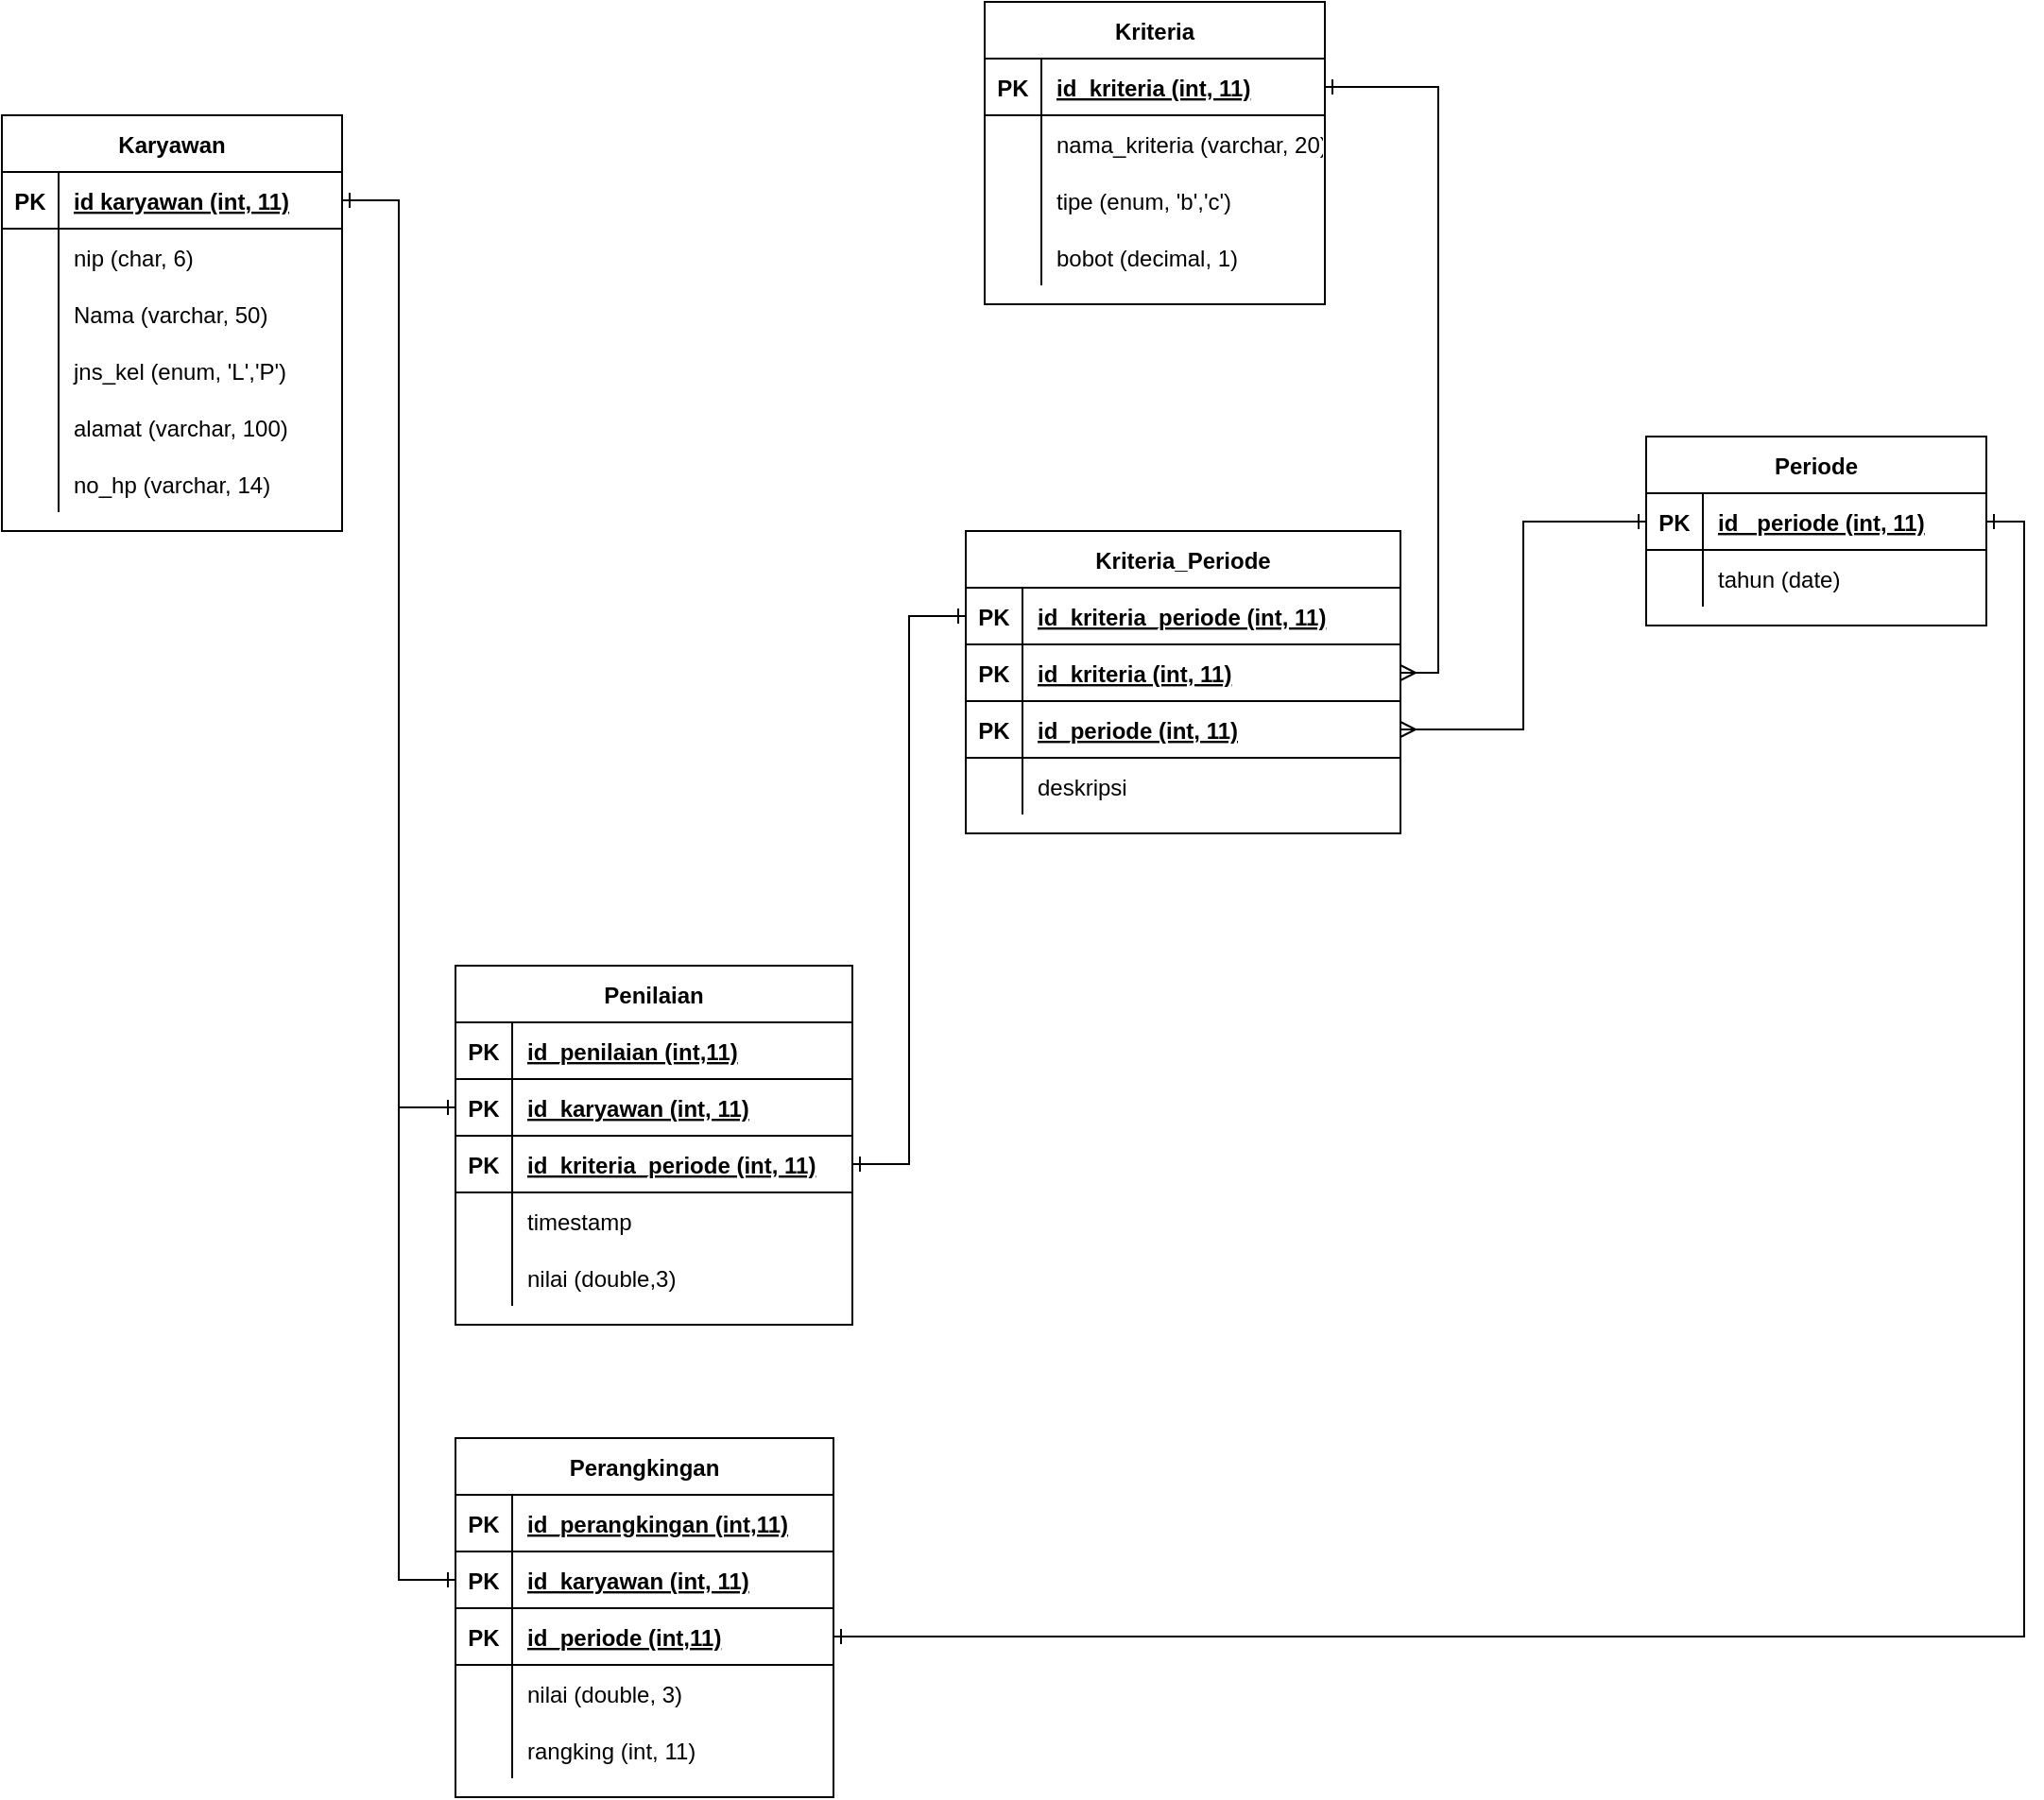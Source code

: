 <mxfile version="14.4.3" type="device"><diagram id="aFoCmQ0j9cQdpRSfNDGT" name="Page-1"><mxGraphModel dx="1696" dy="494" grid="1" gridSize="10" guides="1" tooltips="1" connect="1" arrows="1" fold="1" page="1" pageScale="1" pageWidth="850" pageHeight="1100" math="0" shadow="0"><root><mxCell id="0"/><mxCell id="1" parent="0"/><mxCell id="ROU4xK4-IpL5UofBgp7g-1" value="Karyawan" style="shape=table;startSize=30;container=1;collapsible=1;childLayout=tableLayout;fixedRows=1;rowLines=0;fontStyle=1;align=center;resizeLast=1;" parent="1" vertex="1"><mxGeometry x="-210" y="180" width="180" height="220" as="geometry"/></mxCell><mxCell id="ROU4xK4-IpL5UofBgp7g-2" value="" style="shape=partialRectangle;collapsible=0;dropTarget=0;pointerEvents=0;fillColor=none;top=0;left=0;bottom=1;right=0;points=[[0,0.5],[1,0.5]];portConstraint=eastwest;" parent="ROU4xK4-IpL5UofBgp7g-1" vertex="1"><mxGeometry y="30" width="180" height="30" as="geometry"/></mxCell><mxCell id="ROU4xK4-IpL5UofBgp7g-3" value="PK" style="shape=partialRectangle;connectable=0;fillColor=none;top=0;left=0;bottom=0;right=0;fontStyle=1;overflow=hidden;" parent="ROU4xK4-IpL5UofBgp7g-2" vertex="1"><mxGeometry width="30" height="30" as="geometry"/></mxCell><mxCell id="ROU4xK4-IpL5UofBgp7g-4" value="id karyawan (int, 11)" style="shape=partialRectangle;connectable=0;fillColor=none;top=0;left=0;bottom=0;right=0;align=left;spacingLeft=6;fontStyle=5;overflow=hidden;" parent="ROU4xK4-IpL5UofBgp7g-2" vertex="1"><mxGeometry x="30" width="150" height="30" as="geometry"/></mxCell><mxCell id="ROU4xK4-IpL5UofBgp7g-5" value="" style="shape=partialRectangle;collapsible=0;dropTarget=0;pointerEvents=0;fillColor=none;top=0;left=0;bottom=0;right=0;points=[[0,0.5],[1,0.5]];portConstraint=eastwest;" parent="ROU4xK4-IpL5UofBgp7g-1" vertex="1"><mxGeometry y="60" width="180" height="30" as="geometry"/></mxCell><mxCell id="ROU4xK4-IpL5UofBgp7g-6" value="" style="shape=partialRectangle;connectable=0;fillColor=none;top=0;left=0;bottom=0;right=0;editable=1;overflow=hidden;" parent="ROU4xK4-IpL5UofBgp7g-5" vertex="1"><mxGeometry width="30" height="30" as="geometry"/></mxCell><mxCell id="ROU4xK4-IpL5UofBgp7g-7" value="nip (char, 6)" style="shape=partialRectangle;connectable=0;fillColor=none;top=0;left=0;bottom=0;right=0;align=left;spacingLeft=6;overflow=hidden;" parent="ROU4xK4-IpL5UofBgp7g-5" vertex="1"><mxGeometry x="30" width="150" height="30" as="geometry"/></mxCell><mxCell id="ROU4xK4-IpL5UofBgp7g-8" value="" style="shape=partialRectangle;collapsible=0;dropTarget=0;pointerEvents=0;fillColor=none;top=0;left=0;bottom=0;right=0;points=[[0,0.5],[1,0.5]];portConstraint=eastwest;" parent="ROU4xK4-IpL5UofBgp7g-1" vertex="1"><mxGeometry y="90" width="180" height="30" as="geometry"/></mxCell><mxCell id="ROU4xK4-IpL5UofBgp7g-9" value="" style="shape=partialRectangle;connectable=0;fillColor=none;top=0;left=0;bottom=0;right=0;editable=1;overflow=hidden;" parent="ROU4xK4-IpL5UofBgp7g-8" vertex="1"><mxGeometry width="30" height="30" as="geometry"/></mxCell><mxCell id="ROU4xK4-IpL5UofBgp7g-10" value="Nama (varchar, 50)" style="shape=partialRectangle;connectable=0;fillColor=none;top=0;left=0;bottom=0;right=0;align=left;spacingLeft=6;overflow=hidden;" parent="ROU4xK4-IpL5UofBgp7g-8" vertex="1"><mxGeometry x="30" width="150" height="30" as="geometry"/></mxCell><mxCell id="ROU4xK4-IpL5UofBgp7g-11" value="" style="shape=partialRectangle;collapsible=0;dropTarget=0;pointerEvents=0;fillColor=none;top=0;left=0;bottom=0;right=0;points=[[0,0.5],[1,0.5]];portConstraint=eastwest;" parent="ROU4xK4-IpL5UofBgp7g-1" vertex="1"><mxGeometry y="120" width="180" height="30" as="geometry"/></mxCell><mxCell id="ROU4xK4-IpL5UofBgp7g-12" value="" style="shape=partialRectangle;connectable=0;fillColor=none;top=0;left=0;bottom=0;right=0;editable=1;overflow=hidden;" parent="ROU4xK4-IpL5UofBgp7g-11" vertex="1"><mxGeometry width="30" height="30" as="geometry"/></mxCell><mxCell id="ROU4xK4-IpL5UofBgp7g-13" value="jns_kel (enum, 'L','P')" style="shape=partialRectangle;connectable=0;fillColor=none;top=0;left=0;bottom=0;right=0;align=left;spacingLeft=6;overflow=hidden;" parent="ROU4xK4-IpL5UofBgp7g-11" vertex="1"><mxGeometry x="30" width="150" height="30" as="geometry"/></mxCell><mxCell id="ROU4xK4-IpL5UofBgp7g-14" value="" style="shape=partialRectangle;collapsible=0;dropTarget=0;pointerEvents=0;fillColor=none;top=0;left=0;bottom=0;right=0;points=[[0,0.5],[1,0.5]];portConstraint=eastwest;" parent="ROU4xK4-IpL5UofBgp7g-1" vertex="1"><mxGeometry y="150" width="180" height="30" as="geometry"/></mxCell><mxCell id="ROU4xK4-IpL5UofBgp7g-15" value="" style="shape=partialRectangle;connectable=0;fillColor=none;top=0;left=0;bottom=0;right=0;editable=1;overflow=hidden;" parent="ROU4xK4-IpL5UofBgp7g-14" vertex="1"><mxGeometry width="30" height="30" as="geometry"/></mxCell><mxCell id="ROU4xK4-IpL5UofBgp7g-16" value="alamat (varchar, 100)" style="shape=partialRectangle;connectable=0;fillColor=none;top=0;left=0;bottom=0;right=0;align=left;spacingLeft=6;overflow=hidden;" parent="ROU4xK4-IpL5UofBgp7g-14" vertex="1"><mxGeometry x="30" width="150" height="30" as="geometry"/></mxCell><mxCell id="ROU4xK4-IpL5UofBgp7g-17" value="" style="shape=partialRectangle;collapsible=0;dropTarget=0;pointerEvents=0;fillColor=none;top=0;left=0;bottom=0;right=0;points=[[0,0.5],[1,0.5]];portConstraint=eastwest;" parent="ROU4xK4-IpL5UofBgp7g-1" vertex="1"><mxGeometry y="180" width="180" height="30" as="geometry"/></mxCell><mxCell id="ROU4xK4-IpL5UofBgp7g-18" value="" style="shape=partialRectangle;connectable=0;fillColor=none;top=0;left=0;bottom=0;right=0;editable=1;overflow=hidden;" parent="ROU4xK4-IpL5UofBgp7g-17" vertex="1"><mxGeometry width="30" height="30" as="geometry"/></mxCell><mxCell id="ROU4xK4-IpL5UofBgp7g-19" value="no_hp (varchar, 14)" style="shape=partialRectangle;connectable=0;fillColor=none;top=0;left=0;bottom=0;right=0;align=left;spacingLeft=6;overflow=hidden;" parent="ROU4xK4-IpL5UofBgp7g-17" vertex="1"><mxGeometry x="30" width="150" height="30" as="geometry"/></mxCell><mxCell id="ROU4xK4-IpL5UofBgp7g-20" value="Kriteria" style="shape=table;startSize=30;container=1;collapsible=1;childLayout=tableLayout;fixedRows=1;rowLines=0;fontStyle=1;align=center;resizeLast=1;" parent="1" vertex="1"><mxGeometry x="310" y="120" width="180" height="160" as="geometry"/></mxCell><mxCell id="ROU4xK4-IpL5UofBgp7g-21" value="" style="shape=partialRectangle;collapsible=0;dropTarget=0;pointerEvents=0;fillColor=none;top=0;left=0;bottom=1;right=0;points=[[0,0.5],[1,0.5]];portConstraint=eastwest;" parent="ROU4xK4-IpL5UofBgp7g-20" vertex="1"><mxGeometry y="30" width="180" height="30" as="geometry"/></mxCell><mxCell id="ROU4xK4-IpL5UofBgp7g-22" value="PK" style="shape=partialRectangle;connectable=0;fillColor=none;top=0;left=0;bottom=0;right=0;fontStyle=1;overflow=hidden;" parent="ROU4xK4-IpL5UofBgp7g-21" vertex="1"><mxGeometry width="30" height="30" as="geometry"/></mxCell><mxCell id="ROU4xK4-IpL5UofBgp7g-23" value="id_kriteria (int, 11)" style="shape=partialRectangle;connectable=0;fillColor=none;top=0;left=0;bottom=0;right=0;align=left;spacingLeft=6;fontStyle=5;overflow=hidden;" parent="ROU4xK4-IpL5UofBgp7g-21" vertex="1"><mxGeometry x="30" width="150" height="30" as="geometry"/></mxCell><mxCell id="ROU4xK4-IpL5UofBgp7g-24" value="" style="shape=partialRectangle;collapsible=0;dropTarget=0;pointerEvents=0;fillColor=none;top=0;left=0;bottom=0;right=0;points=[[0,0.5],[1,0.5]];portConstraint=eastwest;" parent="ROU4xK4-IpL5UofBgp7g-20" vertex="1"><mxGeometry y="60" width="180" height="30" as="geometry"/></mxCell><mxCell id="ROU4xK4-IpL5UofBgp7g-25" value="" style="shape=partialRectangle;connectable=0;fillColor=none;top=0;left=0;bottom=0;right=0;editable=1;overflow=hidden;" parent="ROU4xK4-IpL5UofBgp7g-24" vertex="1"><mxGeometry width="30" height="30" as="geometry"/></mxCell><mxCell id="ROU4xK4-IpL5UofBgp7g-26" value="nama_kriteria (varchar, 20)" style="shape=partialRectangle;connectable=0;fillColor=none;top=0;left=0;bottom=0;right=0;align=left;spacingLeft=6;overflow=hidden;" parent="ROU4xK4-IpL5UofBgp7g-24" vertex="1"><mxGeometry x="30" width="150" height="30" as="geometry"/></mxCell><mxCell id="ROU4xK4-IpL5UofBgp7g-27" value="" style="shape=partialRectangle;collapsible=0;dropTarget=0;pointerEvents=0;fillColor=none;top=0;left=0;bottom=0;right=0;points=[[0,0.5],[1,0.5]];portConstraint=eastwest;" parent="ROU4xK4-IpL5UofBgp7g-20" vertex="1"><mxGeometry y="90" width="180" height="30" as="geometry"/></mxCell><mxCell id="ROU4xK4-IpL5UofBgp7g-28" value="" style="shape=partialRectangle;connectable=0;fillColor=none;top=0;left=0;bottom=0;right=0;editable=1;overflow=hidden;" parent="ROU4xK4-IpL5UofBgp7g-27" vertex="1"><mxGeometry width="30" height="30" as="geometry"/></mxCell><mxCell id="ROU4xK4-IpL5UofBgp7g-29" value="tipe (enum, 'b','c')" style="shape=partialRectangle;connectable=0;fillColor=none;top=0;left=0;bottom=0;right=0;align=left;spacingLeft=6;overflow=hidden;" parent="ROU4xK4-IpL5UofBgp7g-27" vertex="1"><mxGeometry x="30" width="150" height="30" as="geometry"/></mxCell><mxCell id="ROU4xK4-IpL5UofBgp7g-192" value="" style="shape=partialRectangle;collapsible=0;dropTarget=0;pointerEvents=0;fillColor=none;top=0;left=0;bottom=0;right=0;points=[[0,0.5],[1,0.5]];portConstraint=eastwest;" parent="ROU4xK4-IpL5UofBgp7g-20" vertex="1"><mxGeometry y="120" width="180" height="30" as="geometry"/></mxCell><mxCell id="ROU4xK4-IpL5UofBgp7g-193" value="" style="shape=partialRectangle;connectable=0;fillColor=none;top=0;left=0;bottom=0;right=0;editable=1;overflow=hidden;" parent="ROU4xK4-IpL5UofBgp7g-192" vertex="1"><mxGeometry width="30" height="30" as="geometry"/></mxCell><mxCell id="ROU4xK4-IpL5UofBgp7g-194" value="bobot (decimal, 1)" style="shape=partialRectangle;connectable=0;fillColor=none;top=0;left=0;bottom=0;right=0;align=left;spacingLeft=6;overflow=hidden;" parent="ROU4xK4-IpL5UofBgp7g-192" vertex="1"><mxGeometry x="30" width="150" height="30" as="geometry"/></mxCell><mxCell id="ROU4xK4-IpL5UofBgp7g-33" value="Periode" style="shape=table;startSize=30;container=1;collapsible=1;childLayout=tableLayout;fixedRows=1;rowLines=0;fontStyle=1;align=center;resizeLast=1;swimlaneFillColor=none;rounded=0;sketch=0;" parent="1" vertex="1"><mxGeometry x="660" y="350" width="180" height="100" as="geometry"/></mxCell><mxCell id="ROU4xK4-IpL5UofBgp7g-34" value="" style="shape=partialRectangle;collapsible=0;dropTarget=0;pointerEvents=0;fillColor=none;top=0;left=0;bottom=1;right=0;points=[[0,0.5],[1,0.5]];portConstraint=eastwest;" parent="ROU4xK4-IpL5UofBgp7g-33" vertex="1"><mxGeometry y="30" width="180" height="30" as="geometry"/></mxCell><mxCell id="ROU4xK4-IpL5UofBgp7g-35" value="PK" style="shape=partialRectangle;connectable=0;fillColor=none;top=0;left=0;bottom=0;right=0;fontStyle=1;overflow=hidden;" parent="ROU4xK4-IpL5UofBgp7g-34" vertex="1"><mxGeometry width="30" height="30" as="geometry"/></mxCell><mxCell id="ROU4xK4-IpL5UofBgp7g-36" value="id_ periode (int, 11)" style="shape=partialRectangle;connectable=0;fillColor=none;top=0;left=0;bottom=0;right=0;align=left;spacingLeft=6;fontStyle=5;overflow=hidden;" parent="ROU4xK4-IpL5UofBgp7g-34" vertex="1"><mxGeometry x="30" width="150" height="30" as="geometry"/></mxCell><mxCell id="ROU4xK4-IpL5UofBgp7g-37" value="" style="shape=partialRectangle;collapsible=0;dropTarget=0;pointerEvents=0;fillColor=none;top=0;left=0;bottom=0;right=0;points=[[0,0.5],[1,0.5]];portConstraint=eastwest;" parent="ROU4xK4-IpL5UofBgp7g-33" vertex="1"><mxGeometry y="60" width="180" height="30" as="geometry"/></mxCell><mxCell id="ROU4xK4-IpL5UofBgp7g-38" value="" style="shape=partialRectangle;connectable=0;fillColor=none;top=0;left=0;bottom=0;right=0;editable=1;overflow=hidden;" parent="ROU4xK4-IpL5UofBgp7g-37" vertex="1"><mxGeometry width="30" height="30" as="geometry"/></mxCell><mxCell id="ROU4xK4-IpL5UofBgp7g-39" value="tahun (date)" style="shape=partialRectangle;connectable=0;fillColor=none;top=0;left=0;bottom=0;right=0;align=left;spacingLeft=6;overflow=hidden;" parent="ROU4xK4-IpL5UofBgp7g-37" vertex="1"><mxGeometry x="30" width="150" height="30" as="geometry"/></mxCell><mxCell id="ROU4xK4-IpL5UofBgp7g-149" value="Penilaian" style="shape=table;startSize=30;container=1;collapsible=1;childLayout=tableLayout;fixedRows=1;rowLines=0;fontStyle=1;align=center;resizeLast=1;rounded=0;sketch=0;" parent="1" vertex="1"><mxGeometry x="30" y="630" width="210" height="190" as="geometry"/></mxCell><mxCell id="ROU4xK4-IpL5UofBgp7g-150" value="" style="shape=partialRectangle;collapsible=0;dropTarget=0;pointerEvents=0;fillColor=none;top=0;left=0;bottom=1;right=0;points=[[0,0.5],[1,0.5]];portConstraint=eastwest;" parent="ROU4xK4-IpL5UofBgp7g-149" vertex="1"><mxGeometry y="30" width="210" height="30" as="geometry"/></mxCell><mxCell id="ROU4xK4-IpL5UofBgp7g-151" value="PK" style="shape=partialRectangle;connectable=0;fillColor=none;top=0;left=0;bottom=0;right=0;fontStyle=1;overflow=hidden;" parent="ROU4xK4-IpL5UofBgp7g-150" vertex="1"><mxGeometry width="30" height="30" as="geometry"/></mxCell><mxCell id="ROU4xK4-IpL5UofBgp7g-152" value="id_penilaian (int,11)" style="shape=partialRectangle;connectable=0;fillColor=none;top=0;left=0;bottom=0;right=0;align=left;spacingLeft=6;fontStyle=5;overflow=hidden;" parent="ROU4xK4-IpL5UofBgp7g-150" vertex="1"><mxGeometry x="30" width="180" height="30" as="geometry"/></mxCell><mxCell id="ROU4xK4-IpL5UofBgp7g-165" value="" style="shape=partialRectangle;collapsible=0;dropTarget=0;pointerEvents=0;fillColor=none;top=0;left=0;bottom=1;right=0;points=[[0,0.5],[1,0.5]];portConstraint=eastwest;" parent="ROU4xK4-IpL5UofBgp7g-149" vertex="1"><mxGeometry y="60" width="210" height="30" as="geometry"/></mxCell><mxCell id="ROU4xK4-IpL5UofBgp7g-166" value="PK" style="shape=partialRectangle;connectable=0;fillColor=none;top=0;left=0;bottom=0;right=0;fontStyle=1;overflow=hidden;" parent="ROU4xK4-IpL5UofBgp7g-165" vertex="1"><mxGeometry width="30" height="30" as="geometry"/></mxCell><mxCell id="ROU4xK4-IpL5UofBgp7g-167" value="id_karyawan (int, 11)" style="shape=partialRectangle;connectable=0;fillColor=none;top=0;left=0;bottom=0;right=0;align=left;spacingLeft=6;fontStyle=5;overflow=hidden;" parent="ROU4xK4-IpL5UofBgp7g-165" vertex="1"><mxGeometry x="30" width="180" height="30" as="geometry"/></mxCell><mxCell id="ROU4xK4-IpL5UofBgp7g-168" value="" style="shape=partialRectangle;collapsible=0;dropTarget=0;pointerEvents=0;fillColor=none;top=0;left=0;bottom=1;right=0;points=[[0,0.5],[1,0.5]];portConstraint=eastwest;" parent="ROU4xK4-IpL5UofBgp7g-149" vertex="1"><mxGeometry y="90" width="210" height="30" as="geometry"/></mxCell><mxCell id="ROU4xK4-IpL5UofBgp7g-169" value="PK" style="shape=partialRectangle;connectable=0;fillColor=none;top=0;left=0;bottom=0;right=0;fontStyle=1;overflow=hidden;" parent="ROU4xK4-IpL5UofBgp7g-168" vertex="1"><mxGeometry width="30" height="30" as="geometry"/></mxCell><mxCell id="ROU4xK4-IpL5UofBgp7g-170" value="id_kriteria_periode (int, 11)" style="shape=partialRectangle;connectable=0;fillColor=none;top=0;left=0;bottom=0;right=0;align=left;spacingLeft=6;fontStyle=5;overflow=hidden;" parent="ROU4xK4-IpL5UofBgp7g-168" vertex="1"><mxGeometry x="30" width="180" height="30" as="geometry"/></mxCell><mxCell id="ROU4xK4-IpL5UofBgp7g-153" value="" style="shape=partialRectangle;collapsible=0;dropTarget=0;pointerEvents=0;fillColor=none;top=0;left=0;bottom=0;right=0;points=[[0,0.5],[1,0.5]];portConstraint=eastwest;" parent="ROU4xK4-IpL5UofBgp7g-149" vertex="1"><mxGeometry y="120" width="210" height="30" as="geometry"/></mxCell><mxCell id="ROU4xK4-IpL5UofBgp7g-154" value="" style="shape=partialRectangle;connectable=0;fillColor=none;top=0;left=0;bottom=0;right=0;editable=1;overflow=hidden;" parent="ROU4xK4-IpL5UofBgp7g-153" vertex="1"><mxGeometry width="30" height="30" as="geometry"/></mxCell><mxCell id="ROU4xK4-IpL5UofBgp7g-155" value="timestamp" style="shape=partialRectangle;connectable=0;fillColor=none;top=0;left=0;bottom=0;right=0;align=left;spacingLeft=6;overflow=hidden;" parent="ROU4xK4-IpL5UofBgp7g-153" vertex="1"><mxGeometry x="30" width="180" height="30" as="geometry"/></mxCell><mxCell id="ROU4xK4-IpL5UofBgp7g-156" value="" style="shape=partialRectangle;collapsible=0;dropTarget=0;pointerEvents=0;fillColor=none;top=0;left=0;bottom=0;right=0;points=[[0,0.5],[1,0.5]];portConstraint=eastwest;" parent="ROU4xK4-IpL5UofBgp7g-149" vertex="1"><mxGeometry y="150" width="210" height="30" as="geometry"/></mxCell><mxCell id="ROU4xK4-IpL5UofBgp7g-157" value="" style="shape=partialRectangle;connectable=0;fillColor=none;top=0;left=0;bottom=0;right=0;editable=1;overflow=hidden;" parent="ROU4xK4-IpL5UofBgp7g-156" vertex="1"><mxGeometry width="30" height="30" as="geometry"/></mxCell><mxCell id="ROU4xK4-IpL5UofBgp7g-158" value="nilai (double,3)" style="shape=partialRectangle;connectable=0;fillColor=none;top=0;left=0;bottom=0;right=0;align=left;spacingLeft=6;overflow=hidden;" parent="ROU4xK4-IpL5UofBgp7g-156" vertex="1"><mxGeometry x="30" width="180" height="30" as="geometry"/></mxCell><mxCell id="ROU4xK4-IpL5UofBgp7g-172" style="edgeStyle=orthogonalEdgeStyle;rounded=0;orthogonalLoop=1;jettySize=auto;html=1;exitX=0;exitY=0.5;exitDx=0;exitDy=0;entryX=1;entryY=0.5;entryDx=0;entryDy=0;startArrow=ERone;startFill=0;endArrow=ERone;endFill=0;" parent="1" source="ROU4xK4-IpL5UofBgp7g-165" target="ROU4xK4-IpL5UofBgp7g-2" edge="1"><mxGeometry relative="1" as="geometry"/></mxCell><mxCell id="ROU4xK4-IpL5UofBgp7g-173" value="Perangkingan" style="shape=table;startSize=30;container=1;collapsible=1;childLayout=tableLayout;fixedRows=1;rowLines=0;fontStyle=1;align=center;resizeLast=1;rounded=0;sketch=0;" parent="1" vertex="1"><mxGeometry x="30" y="880" width="200" height="190" as="geometry"/></mxCell><mxCell id="ROU4xK4-IpL5UofBgp7g-174" value="" style="shape=partialRectangle;collapsible=0;dropTarget=0;pointerEvents=0;fillColor=none;top=0;left=0;bottom=1;right=0;points=[[0,0.5],[1,0.5]];portConstraint=eastwest;" parent="ROU4xK4-IpL5UofBgp7g-173" vertex="1"><mxGeometry y="30" width="200" height="30" as="geometry"/></mxCell><mxCell id="ROU4xK4-IpL5UofBgp7g-175" value="PK" style="shape=partialRectangle;connectable=0;fillColor=none;top=0;left=0;bottom=0;right=0;fontStyle=1;overflow=hidden;" parent="ROU4xK4-IpL5UofBgp7g-174" vertex="1"><mxGeometry width="30" height="30" as="geometry"/></mxCell><mxCell id="ROU4xK4-IpL5UofBgp7g-176" value="id_perangkingan (int,11)" style="shape=partialRectangle;connectable=0;fillColor=none;top=0;left=0;bottom=0;right=0;align=left;spacingLeft=6;fontStyle=5;overflow=hidden;" parent="ROU4xK4-IpL5UofBgp7g-174" vertex="1"><mxGeometry x="30" width="170" height="30" as="geometry"/></mxCell><mxCell id="ROU4xK4-IpL5UofBgp7g-186" value="" style="shape=partialRectangle;collapsible=0;dropTarget=0;pointerEvents=0;fillColor=none;top=0;left=0;bottom=1;right=0;points=[[0,0.5],[1,0.5]];portConstraint=eastwest;" parent="ROU4xK4-IpL5UofBgp7g-173" vertex="1"><mxGeometry y="60" width="200" height="30" as="geometry"/></mxCell><mxCell id="ROU4xK4-IpL5UofBgp7g-187" value="PK" style="shape=partialRectangle;connectable=0;fillColor=none;top=0;left=0;bottom=0;right=0;fontStyle=1;overflow=hidden;" parent="ROU4xK4-IpL5UofBgp7g-186" vertex="1"><mxGeometry width="30" height="30" as="geometry"/></mxCell><mxCell id="ROU4xK4-IpL5UofBgp7g-188" value="id_karyawan (int, 11)" style="shape=partialRectangle;connectable=0;fillColor=none;top=0;left=0;bottom=0;right=0;align=left;spacingLeft=6;fontStyle=5;overflow=hidden;" parent="ROU4xK4-IpL5UofBgp7g-186" vertex="1"><mxGeometry x="30" width="170" height="30" as="geometry"/></mxCell><mxCell id="ROU4xK4-IpL5UofBgp7g-189" value="" style="shape=partialRectangle;collapsible=0;dropTarget=0;pointerEvents=0;fillColor=none;top=0;left=0;bottom=1;right=0;points=[[0,0.5],[1,0.5]];portConstraint=eastwest;" parent="ROU4xK4-IpL5UofBgp7g-173" vertex="1"><mxGeometry y="90" width="200" height="30" as="geometry"/></mxCell><mxCell id="ROU4xK4-IpL5UofBgp7g-190" value="PK" style="shape=partialRectangle;connectable=0;fillColor=none;top=0;left=0;bottom=0;right=0;fontStyle=1;overflow=hidden;" parent="ROU4xK4-IpL5UofBgp7g-189" vertex="1"><mxGeometry width="30" height="30" as="geometry"/></mxCell><mxCell id="ROU4xK4-IpL5UofBgp7g-191" value="id_periode (int,11)" style="shape=partialRectangle;connectable=0;fillColor=none;top=0;left=0;bottom=0;right=0;align=left;spacingLeft=6;fontStyle=5;overflow=hidden;" parent="ROU4xK4-IpL5UofBgp7g-189" vertex="1"><mxGeometry x="30" width="170" height="30" as="geometry"/></mxCell><mxCell id="ROU4xK4-IpL5UofBgp7g-177" value="" style="shape=partialRectangle;collapsible=0;dropTarget=0;pointerEvents=0;fillColor=none;top=0;left=0;bottom=0;right=0;points=[[0,0.5],[1,0.5]];portConstraint=eastwest;" parent="ROU4xK4-IpL5UofBgp7g-173" vertex="1"><mxGeometry y="120" width="200" height="30" as="geometry"/></mxCell><mxCell id="ROU4xK4-IpL5UofBgp7g-178" value="" style="shape=partialRectangle;connectable=0;fillColor=none;top=0;left=0;bottom=0;right=0;editable=1;overflow=hidden;" parent="ROU4xK4-IpL5UofBgp7g-177" vertex="1"><mxGeometry width="30" height="30" as="geometry"/></mxCell><mxCell id="ROU4xK4-IpL5UofBgp7g-179" value="nilai (double, 3)" style="shape=partialRectangle;connectable=0;fillColor=none;top=0;left=0;bottom=0;right=0;align=left;spacingLeft=6;overflow=hidden;" parent="ROU4xK4-IpL5UofBgp7g-177" vertex="1"><mxGeometry x="30" width="170" height="30" as="geometry"/></mxCell><mxCell id="ROU4xK4-IpL5UofBgp7g-180" value="" style="shape=partialRectangle;collapsible=0;dropTarget=0;pointerEvents=0;fillColor=none;top=0;left=0;bottom=0;right=0;points=[[0,0.5],[1,0.5]];portConstraint=eastwest;" parent="ROU4xK4-IpL5UofBgp7g-173" vertex="1"><mxGeometry y="150" width="200" height="30" as="geometry"/></mxCell><mxCell id="ROU4xK4-IpL5UofBgp7g-181" value="" style="shape=partialRectangle;connectable=0;fillColor=none;top=0;left=0;bottom=0;right=0;editable=1;overflow=hidden;" parent="ROU4xK4-IpL5UofBgp7g-180" vertex="1"><mxGeometry width="30" height="30" as="geometry"/></mxCell><mxCell id="ROU4xK4-IpL5UofBgp7g-182" value="rangking (int, 11)" style="shape=partialRectangle;connectable=0;fillColor=none;top=0;left=0;bottom=0;right=0;align=left;spacingLeft=6;overflow=hidden;" parent="ROU4xK4-IpL5UofBgp7g-180" vertex="1"><mxGeometry x="30" width="170" height="30" as="geometry"/></mxCell><mxCell id="ROU4xK4-IpL5UofBgp7g-196" value="Kriteria_Periode" style="shape=table;startSize=30;container=1;collapsible=1;childLayout=tableLayout;fixedRows=1;rowLines=0;fontStyle=1;align=center;resizeLast=1;rounded=0;sketch=0;" parent="1" vertex="1"><mxGeometry x="300" y="400" width="230" height="160" as="geometry"/></mxCell><mxCell id="ROU4xK4-IpL5UofBgp7g-197" value="" style="shape=partialRectangle;collapsible=0;dropTarget=0;pointerEvents=0;fillColor=none;top=0;left=0;bottom=1;right=0;points=[[0,0.5],[1,0.5]];portConstraint=eastwest;" parent="ROU4xK4-IpL5UofBgp7g-196" vertex="1"><mxGeometry y="30" width="230" height="30" as="geometry"/></mxCell><mxCell id="ROU4xK4-IpL5UofBgp7g-198" value="PK" style="shape=partialRectangle;connectable=0;fillColor=none;top=0;left=0;bottom=0;right=0;fontStyle=1;overflow=hidden;" parent="ROU4xK4-IpL5UofBgp7g-197" vertex="1"><mxGeometry width="30" height="30" as="geometry"/></mxCell><mxCell id="ROU4xK4-IpL5UofBgp7g-199" value="id_kriteria_periode (int, 11)" style="shape=partialRectangle;connectable=0;fillColor=none;top=0;left=0;bottom=0;right=0;align=left;spacingLeft=6;fontStyle=5;overflow=hidden;" parent="ROU4xK4-IpL5UofBgp7g-197" vertex="1"><mxGeometry x="30" width="200" height="30" as="geometry"/></mxCell><mxCell id="ROU4xK4-IpL5UofBgp7g-209" value="" style="shape=partialRectangle;collapsible=0;dropTarget=0;pointerEvents=0;fillColor=none;top=0;left=0;bottom=1;right=0;points=[[0,0.5],[1,0.5]];portConstraint=eastwest;" parent="ROU4xK4-IpL5UofBgp7g-196" vertex="1"><mxGeometry y="60" width="230" height="30" as="geometry"/></mxCell><mxCell id="ROU4xK4-IpL5UofBgp7g-210" value="PK" style="shape=partialRectangle;connectable=0;fillColor=none;top=0;left=0;bottom=0;right=0;fontStyle=1;overflow=hidden;" parent="ROU4xK4-IpL5UofBgp7g-209" vertex="1"><mxGeometry width="30" height="30" as="geometry"/></mxCell><mxCell id="ROU4xK4-IpL5UofBgp7g-211" value="id_kriteria (int, 11)" style="shape=partialRectangle;connectable=0;fillColor=none;top=0;left=0;bottom=0;right=0;align=left;spacingLeft=6;fontStyle=5;overflow=hidden;" parent="ROU4xK4-IpL5UofBgp7g-209" vertex="1"><mxGeometry x="30" width="200" height="30" as="geometry"/></mxCell><mxCell id="ROU4xK4-IpL5UofBgp7g-212" value="" style="shape=partialRectangle;collapsible=0;dropTarget=0;pointerEvents=0;fillColor=none;top=0;left=0;bottom=1;right=0;points=[[0,0.5],[1,0.5]];portConstraint=eastwest;" parent="ROU4xK4-IpL5UofBgp7g-196" vertex="1"><mxGeometry y="90" width="230" height="30" as="geometry"/></mxCell><mxCell id="ROU4xK4-IpL5UofBgp7g-213" value="PK" style="shape=partialRectangle;connectable=0;fillColor=none;top=0;left=0;bottom=0;right=0;fontStyle=1;overflow=hidden;" parent="ROU4xK4-IpL5UofBgp7g-212" vertex="1"><mxGeometry width="30" height="30" as="geometry"/></mxCell><mxCell id="ROU4xK4-IpL5UofBgp7g-214" value="id_periode (int, 11)" style="shape=partialRectangle;connectable=0;fillColor=none;top=0;left=0;bottom=0;right=0;align=left;spacingLeft=6;fontStyle=5;overflow=hidden;" parent="ROU4xK4-IpL5UofBgp7g-212" vertex="1"><mxGeometry x="30" width="200" height="30" as="geometry"/></mxCell><mxCell id="ROU4xK4-IpL5UofBgp7g-200" value="" style="shape=partialRectangle;collapsible=0;dropTarget=0;pointerEvents=0;fillColor=none;top=0;left=0;bottom=0;right=0;points=[[0,0.5],[1,0.5]];portConstraint=eastwest;" parent="ROU4xK4-IpL5UofBgp7g-196" vertex="1"><mxGeometry y="120" width="230" height="30" as="geometry"/></mxCell><mxCell id="ROU4xK4-IpL5UofBgp7g-201" value="" style="shape=partialRectangle;connectable=0;fillColor=none;top=0;left=0;bottom=0;right=0;editable=1;overflow=hidden;" parent="ROU4xK4-IpL5UofBgp7g-200" vertex="1"><mxGeometry width="30" height="30" as="geometry"/></mxCell><mxCell id="ROU4xK4-IpL5UofBgp7g-202" value="deskripsi" style="shape=partialRectangle;connectable=0;fillColor=none;top=0;left=0;bottom=0;right=0;align=left;spacingLeft=6;overflow=hidden;" parent="ROU4xK4-IpL5UofBgp7g-200" vertex="1"><mxGeometry x="30" width="200" height="30" as="geometry"/></mxCell><mxCell id="ROU4xK4-IpL5UofBgp7g-216" style="edgeStyle=orthogonalEdgeStyle;rounded=0;orthogonalLoop=1;jettySize=auto;html=1;exitX=1;exitY=0.5;exitDx=0;exitDy=0;entryX=0;entryY=0.5;entryDx=0;entryDy=0;startArrow=ERmany;startFill=0;endArrow=ERone;endFill=0;" parent="1" source="ROU4xK4-IpL5UofBgp7g-212" target="ROU4xK4-IpL5UofBgp7g-34" edge="1"><mxGeometry relative="1" as="geometry"/></mxCell><mxCell id="ROU4xK4-IpL5UofBgp7g-217" style="edgeStyle=orthogonalEdgeStyle;rounded=0;orthogonalLoop=1;jettySize=auto;html=1;exitX=1;exitY=0.5;exitDx=0;exitDy=0;entryX=1;entryY=0.5;entryDx=0;entryDy=0;startArrow=ERmany;startFill=0;endArrow=ERone;endFill=0;" parent="1" source="ROU4xK4-IpL5UofBgp7g-209" target="ROU4xK4-IpL5UofBgp7g-21" edge="1"><mxGeometry relative="1" as="geometry"/></mxCell><mxCell id="ROU4xK4-IpL5UofBgp7g-218" style="edgeStyle=orthogonalEdgeStyle;rounded=0;orthogonalLoop=1;jettySize=auto;html=1;exitX=1;exitY=0.5;exitDx=0;exitDy=0;entryX=0;entryY=0.5;entryDx=0;entryDy=0;startArrow=ERone;startFill=0;endArrow=ERone;endFill=0;" parent="1" source="ROU4xK4-IpL5UofBgp7g-168" target="ROU4xK4-IpL5UofBgp7g-197" edge="1"><mxGeometry relative="1" as="geometry"/></mxCell><mxCell id="ROU4xK4-IpL5UofBgp7g-221" style="edgeStyle=orthogonalEdgeStyle;rounded=0;orthogonalLoop=1;jettySize=auto;html=1;exitX=0;exitY=0.5;exitDx=0;exitDy=0;entryX=1;entryY=0.5;entryDx=0;entryDy=0;startArrow=ERone;startFill=0;endArrow=ERone;endFill=0;" parent="1" source="ROU4xK4-IpL5UofBgp7g-186" target="ROU4xK4-IpL5UofBgp7g-2" edge="1"><mxGeometry relative="1" as="geometry"/></mxCell><mxCell id="ROU4xK4-IpL5UofBgp7g-222" style="edgeStyle=orthogonalEdgeStyle;rounded=0;orthogonalLoop=1;jettySize=auto;html=1;exitX=1;exitY=0.5;exitDx=0;exitDy=0;entryX=1;entryY=0.5;entryDx=0;entryDy=0;startArrow=ERone;startFill=0;endArrow=ERone;endFill=0;" parent="1" source="ROU4xK4-IpL5UofBgp7g-189" target="ROU4xK4-IpL5UofBgp7g-34" edge="1"><mxGeometry relative="1" as="geometry"/></mxCell></root></mxGraphModel></diagram></mxfile>